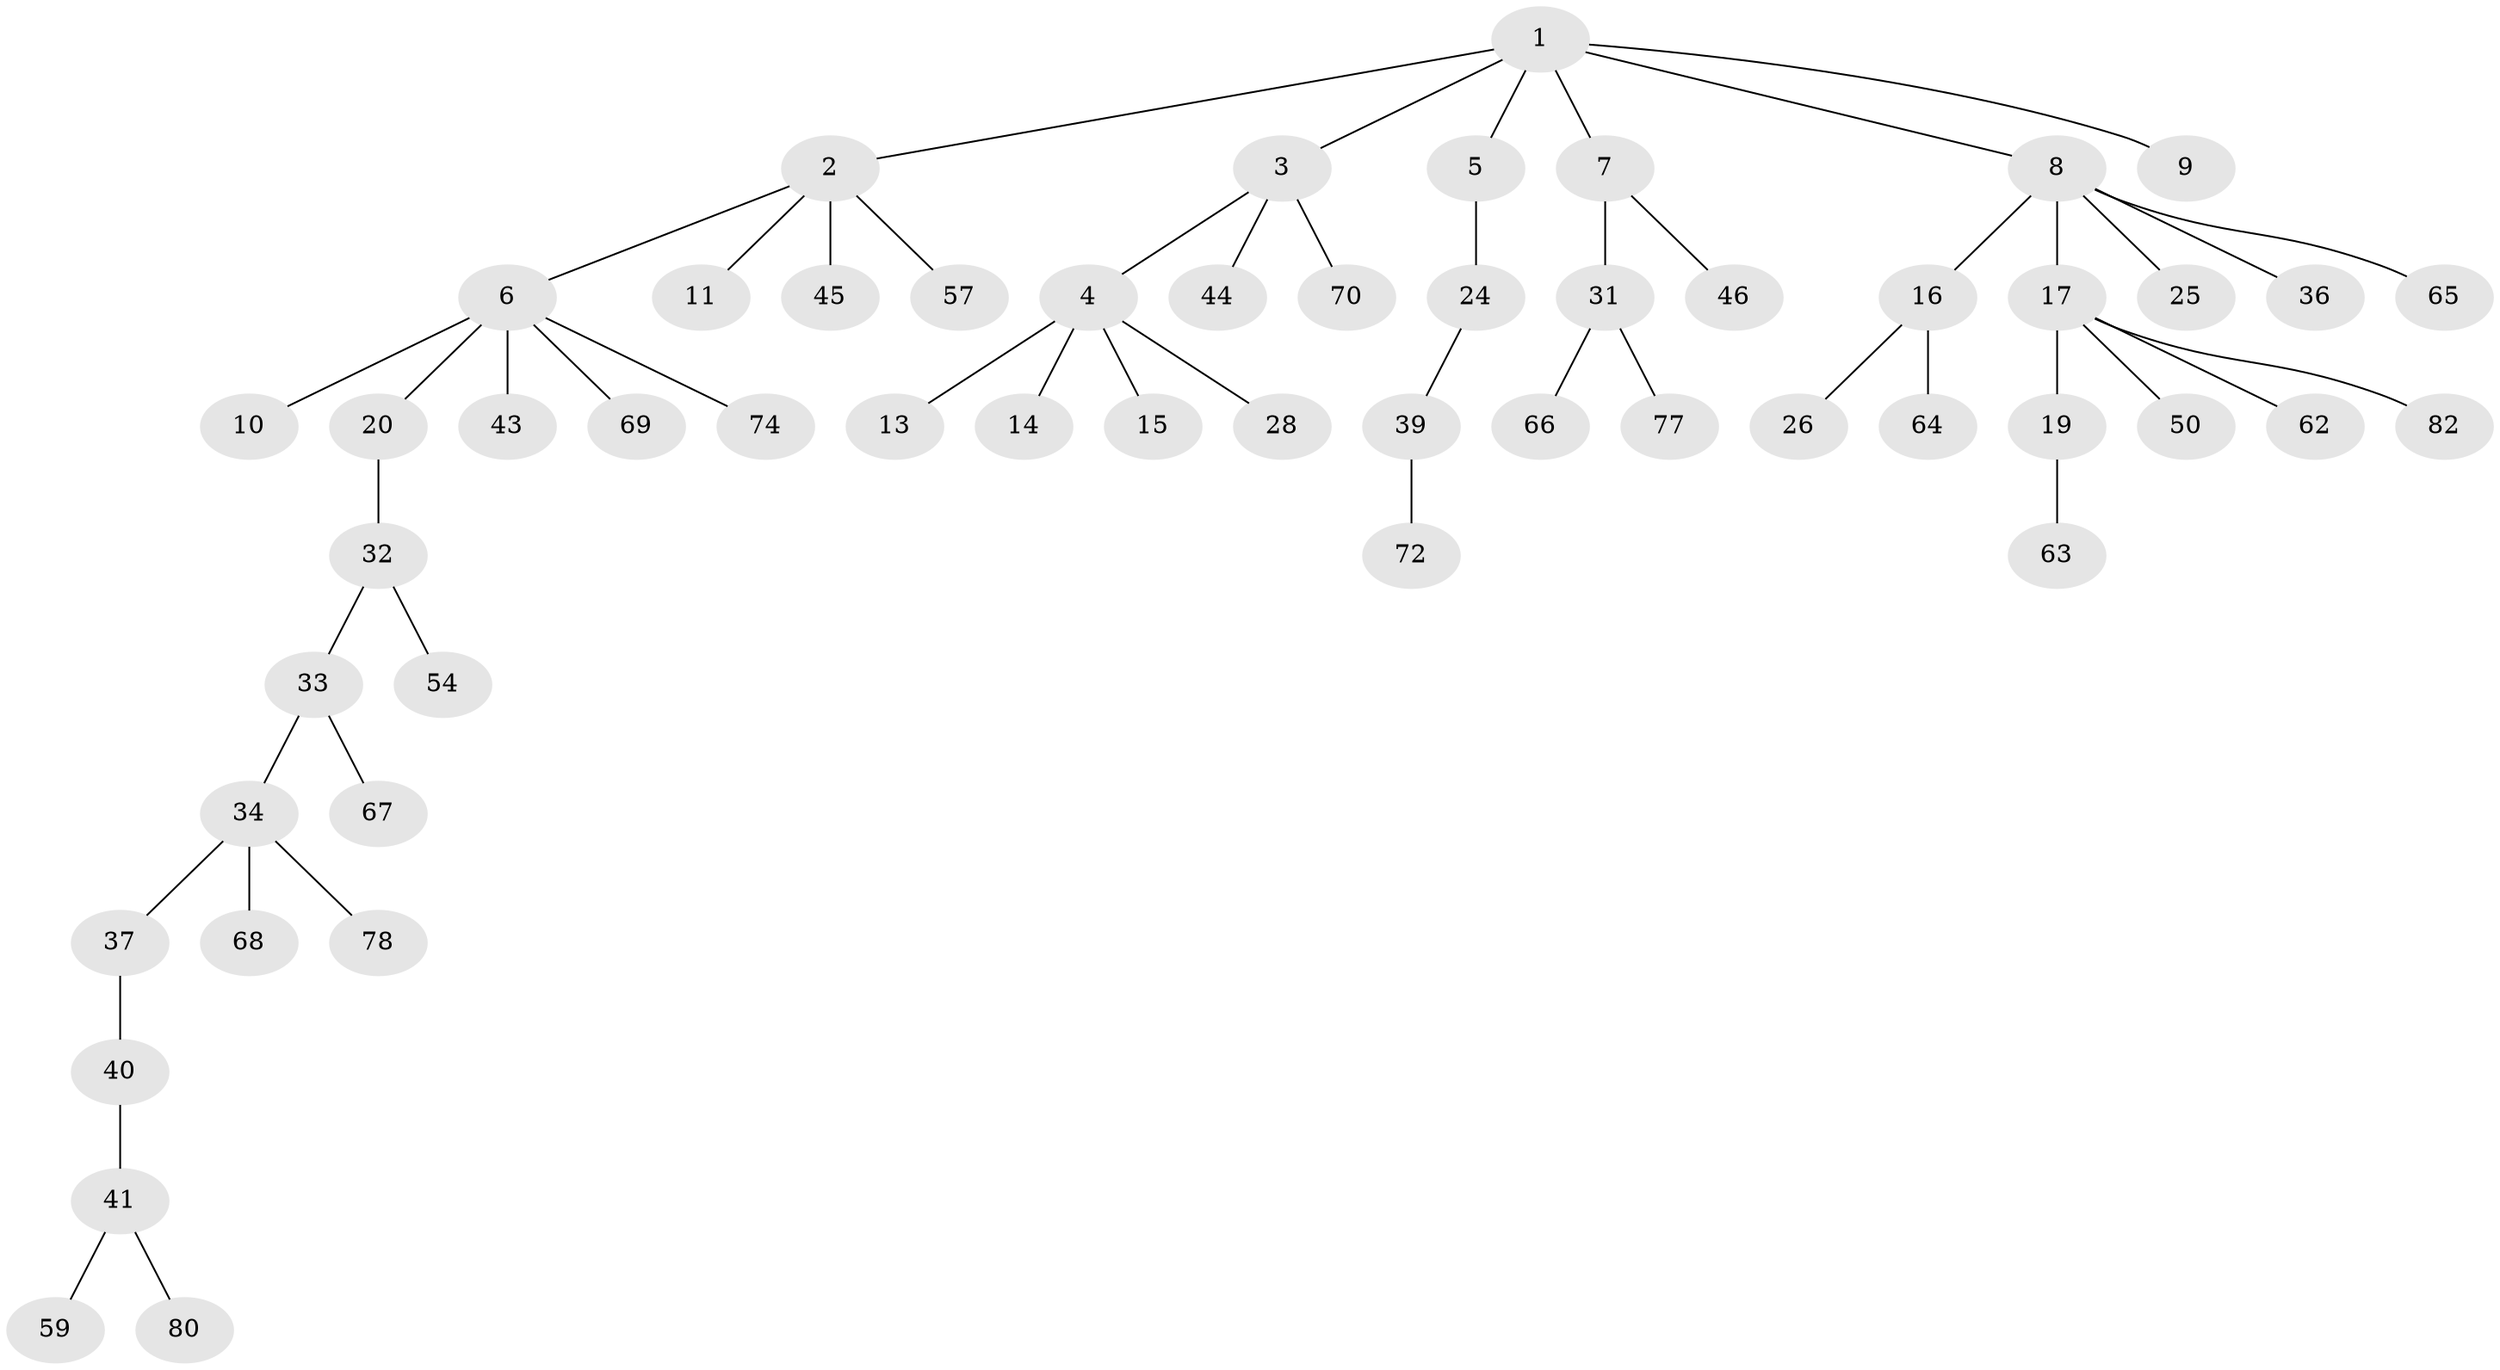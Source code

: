 // Generated by graph-tools (version 1.1) at 2025/52/02/27/25 19:52:12]
// undirected, 54 vertices, 53 edges
graph export_dot {
graph [start="1"]
  node [color=gray90,style=filled];
  1 [super="+79"];
  2 [super="+30"];
  3 [super="+18"];
  4 [super="+12"];
  5 [super="+22"];
  6 [super="+49"];
  7 [super="+23"];
  8 [super="+21"];
  9;
  10;
  11 [super="+61"];
  13;
  14 [super="+47"];
  15;
  16 [super="+55"];
  17 [super="+75"];
  19 [super="+29"];
  20 [super="+27"];
  24;
  25;
  26 [super="+42"];
  28 [super="+35"];
  31 [super="+58"];
  32 [super="+52"];
  33 [super="+73"];
  34 [super="+38"];
  36 [super="+81"];
  37;
  39 [super="+53"];
  40 [super="+51"];
  41 [super="+56"];
  43 [super="+60"];
  44 [super="+48"];
  45;
  46;
  50;
  54;
  57 [super="+76"];
  59;
  62;
  63;
  64;
  65;
  66;
  67 [super="+71"];
  68;
  69;
  70;
  72;
  74;
  77;
  78;
  80;
  82;
  1 -- 2;
  1 -- 3;
  1 -- 5;
  1 -- 7;
  1 -- 8;
  1 -- 9;
  2 -- 6;
  2 -- 11;
  2 -- 45;
  2 -- 57;
  3 -- 4;
  3 -- 44;
  3 -- 70;
  4 -- 13;
  4 -- 14;
  4 -- 28;
  4 -- 15;
  5 -- 24;
  6 -- 10;
  6 -- 20;
  6 -- 43;
  6 -- 74;
  6 -- 69;
  7 -- 31;
  7 -- 46;
  8 -- 16;
  8 -- 17;
  8 -- 25;
  8 -- 65;
  8 -- 36;
  16 -- 26;
  16 -- 64;
  17 -- 19;
  17 -- 50;
  17 -- 62;
  17 -- 82;
  19 -- 63;
  20 -- 32;
  24 -- 39;
  31 -- 66;
  31 -- 77;
  32 -- 33;
  32 -- 54;
  33 -- 34;
  33 -- 67;
  34 -- 37;
  34 -- 78;
  34 -- 68;
  37 -- 40;
  39 -- 72;
  40 -- 41;
  41 -- 59;
  41 -- 80;
}
